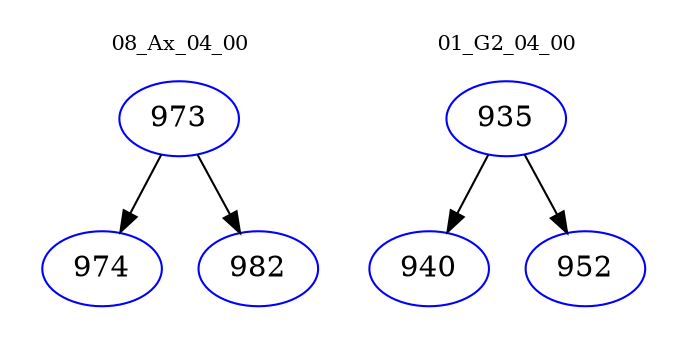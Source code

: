 digraph{
subgraph cluster_0 {
color = white
label = "08_Ax_04_00";
fontsize=10;
T0_973 [label="973", color="blue"]
T0_973 -> T0_974 [color="black"]
T0_974 [label="974", color="blue"]
T0_973 -> T0_982 [color="black"]
T0_982 [label="982", color="blue"]
}
subgraph cluster_1 {
color = white
label = "01_G2_04_00";
fontsize=10;
T1_935 [label="935", color="blue"]
T1_935 -> T1_940 [color="black"]
T1_940 [label="940", color="blue"]
T1_935 -> T1_952 [color="black"]
T1_952 [label="952", color="blue"]
}
}
